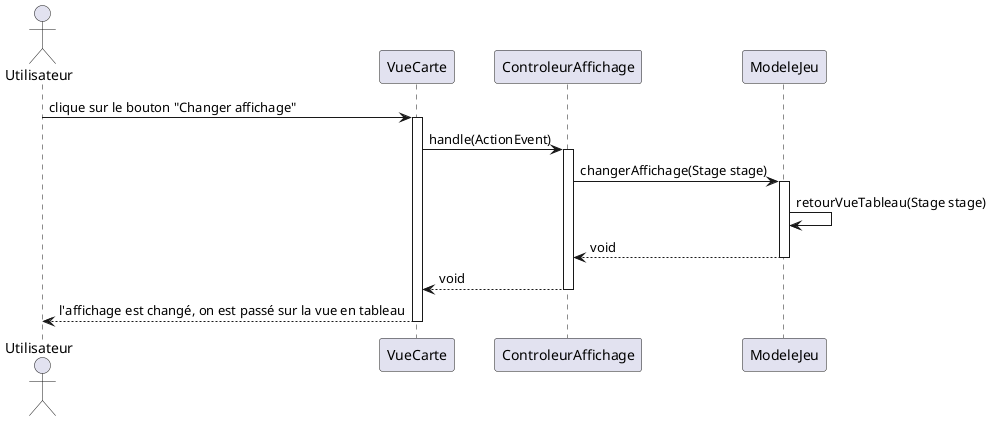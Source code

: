 @startuml
'https://plantuml.com/sequence-diagram

actor Utilisateur
participant VueCarte
participant ControleurAffichage
participant ModeleJeu

Utilisateur -> VueCarte: clique sur le bouton "Changer affichage"
activate VueCarte
VueCarte -> ControleurAffichage: handle(ActionEvent)
activate ControleurAffichage
ControleurAffichage -> ModeleJeu: changerAffichage(Stage stage)
activate ModeleJeu
ModeleJeu -> ModeleJeu: retourVueTableau(Stage stage)
ModeleJeu --> ControleurAffichage: void
deactivate ModeleJeu
ControleurAffichage --> VueCarte: void
deactivate ControleurAffichage
VueCarte --> Utilisateur: l'affichage est changé, on est passé sur la vue en tableau
deactivate VueCarte

@enduml